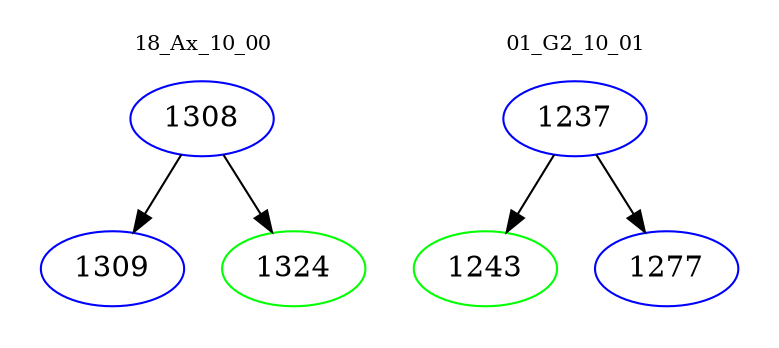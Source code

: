 digraph{
subgraph cluster_0 {
color = white
label = "18_Ax_10_00";
fontsize=10;
T0_1308 [label="1308", color="blue"]
T0_1308 -> T0_1309 [color="black"]
T0_1309 [label="1309", color="blue"]
T0_1308 -> T0_1324 [color="black"]
T0_1324 [label="1324", color="green"]
}
subgraph cluster_1 {
color = white
label = "01_G2_10_01";
fontsize=10;
T1_1237 [label="1237", color="blue"]
T1_1237 -> T1_1243 [color="black"]
T1_1243 [label="1243", color="green"]
T1_1237 -> T1_1277 [color="black"]
T1_1277 [label="1277", color="blue"]
}
}
